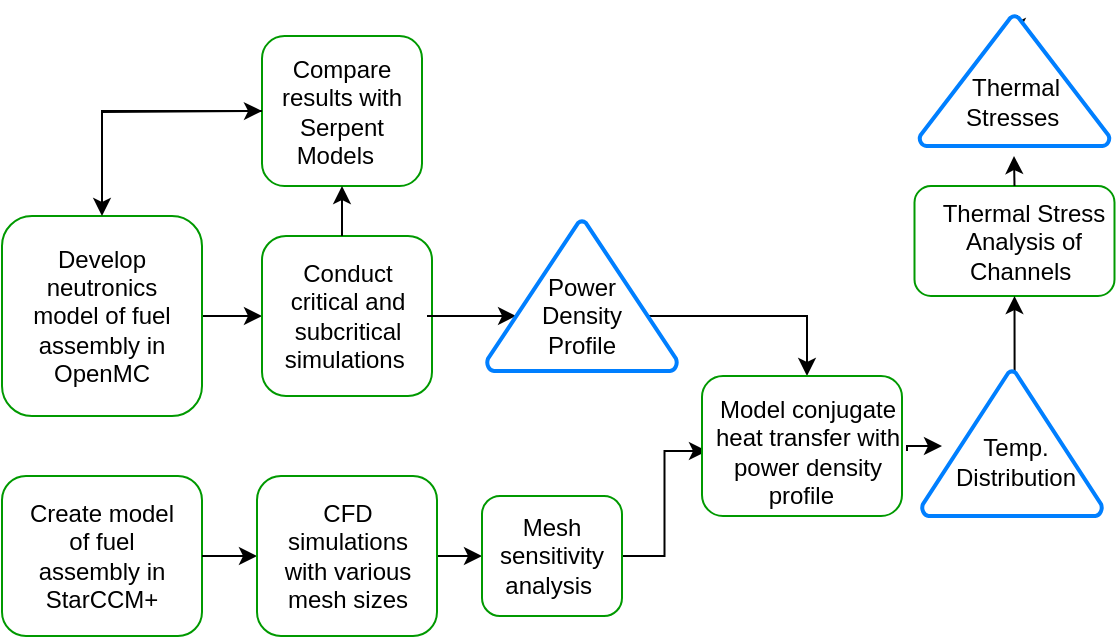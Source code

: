 <mxfile version="22.0.8" type="github" pages="2">
  <diagram id="C5RBs43oDa-KdzZeNtuy" name="Page-1">
    <mxGraphModel dx="1406" dy="953" grid="1" gridSize="10" guides="1" tooltips="1" connect="1" arrows="1" fold="1" page="1" pageScale="1" pageWidth="827" pageHeight="1169" background="#ffffff" math="0" shadow="0">
      <root>
        <mxCell id="WIyWlLk6GJQsqaUBKTNV-0" />
        <mxCell id="WIyWlLk6GJQsqaUBKTNV-1" parent="WIyWlLk6GJQsqaUBKTNV-0" />
        <mxCell id="Z9Y1hI53fmn24tdf_6Bv-107" value="" style="rounded=1;whiteSpace=wrap;html=1;strokeColor=#009900;" vertex="1" parent="WIyWlLk6GJQsqaUBKTNV-1">
          <mxGeometry x="536.25" y="145" width="100" height="55" as="geometry" />
        </mxCell>
        <mxCell id="Z9Y1hI53fmn24tdf_6Bv-59" style="edgeStyle=orthogonalEdgeStyle;rounded=0;orthogonalLoop=1;jettySize=auto;html=1;exitX=1;exitY=0.5;exitDx=0;exitDy=0;entryX=0;entryY=0.5;entryDx=0;entryDy=0;" edge="1" parent="WIyWlLk6GJQsqaUBKTNV-1" source="Z9Y1hI53fmn24tdf_6Bv-1" target="Z9Y1hI53fmn24tdf_6Bv-28">
          <mxGeometry relative="1" as="geometry" />
        </mxCell>
        <mxCell id="Z9Y1hI53fmn24tdf_6Bv-1" value="" style="rounded=1;whiteSpace=wrap;html=1;strokeColor=#009900;" vertex="1" parent="WIyWlLk6GJQsqaUBKTNV-1">
          <mxGeometry x="80" y="160" width="100" height="100" as="geometry" />
        </mxCell>
        <mxCell id="Z9Y1hI53fmn24tdf_6Bv-5" value="Develop neutronics model of fuel assembly in OpenMC" style="text;html=1;strokeColor=none;fillColor=none;align=center;verticalAlign=middle;whiteSpace=wrap;rounded=0;" vertex="1" parent="WIyWlLk6GJQsqaUBKTNV-1">
          <mxGeometry x="90" y="160" width="80" height="100" as="geometry" />
        </mxCell>
        <mxCell id="Z9Y1hI53fmn24tdf_6Bv-11" value="" style="rounded=1;whiteSpace=wrap;html=1;strokeColor=#009900;" vertex="1" parent="WIyWlLk6GJQsqaUBKTNV-1">
          <mxGeometry x="80" y="290" width="100" height="80" as="geometry" />
        </mxCell>
        <mxCell id="Z9Y1hI53fmn24tdf_6Bv-77" style="edgeStyle=orthogonalEdgeStyle;rounded=0;orthogonalLoop=1;jettySize=auto;html=1;exitX=1;exitY=0.5;exitDx=0;exitDy=0;entryX=0;entryY=0.5;entryDx=0;entryDy=0;" edge="1" parent="WIyWlLk6GJQsqaUBKTNV-1" source="Z9Y1hI53fmn24tdf_6Bv-11" target="Z9Y1hI53fmn24tdf_6Bv-17">
          <mxGeometry relative="1" as="geometry" />
        </mxCell>
        <mxCell id="Z9Y1hI53fmn24tdf_6Bv-12" value="Create model of fuel assembly in StarCCM+" style="text;html=1;strokeColor=none;fillColor=none;align=center;verticalAlign=middle;whiteSpace=wrap;rounded=0;" vertex="1" parent="WIyWlLk6GJQsqaUBKTNV-1">
          <mxGeometry x="90" y="290" width="80" height="80" as="geometry" />
        </mxCell>
        <mxCell id="Z9Y1hI53fmn24tdf_6Bv-78" style="edgeStyle=orthogonalEdgeStyle;rounded=0;orthogonalLoop=1;jettySize=auto;html=1;exitX=1;exitY=0.5;exitDx=0;exitDy=0;entryX=0;entryY=0.5;entryDx=0;entryDy=0;" edge="1" parent="WIyWlLk6GJQsqaUBKTNV-1" source="Z9Y1hI53fmn24tdf_6Bv-17" target="Z9Y1hI53fmn24tdf_6Bv-20">
          <mxGeometry relative="1" as="geometry" />
        </mxCell>
        <mxCell id="Z9Y1hI53fmn24tdf_6Bv-17" value="" style="rounded=1;whiteSpace=wrap;html=1;strokeColor=#009900;" vertex="1" parent="WIyWlLk6GJQsqaUBKTNV-1">
          <mxGeometry x="207.5" y="290" width="90" height="80" as="geometry" />
        </mxCell>
        <mxCell id="Z9Y1hI53fmn24tdf_6Bv-18" value="CFD simulations with various mesh sizes" style="text;html=1;strokeColor=none;fillColor=none;align=center;verticalAlign=middle;whiteSpace=wrap;rounded=0;" vertex="1" parent="WIyWlLk6GJQsqaUBKTNV-1">
          <mxGeometry x="212.5" y="290" width="80" height="80" as="geometry" />
        </mxCell>
        <mxCell id="Z9Y1hI53fmn24tdf_6Bv-70" style="edgeStyle=orthogonalEdgeStyle;rounded=0;orthogonalLoop=1;jettySize=auto;html=1;exitX=1;exitY=0.5;exitDx=0;exitDy=0;entryX=0;entryY=0.5;entryDx=0;entryDy=0;" edge="1" parent="WIyWlLk6GJQsqaUBKTNV-1" source="Z9Y1hI53fmn24tdf_6Bv-20" target="Z9Y1hI53fmn24tdf_6Bv-67">
          <mxGeometry relative="1" as="geometry">
            <mxPoint x="410" y="330.0" as="targetPoint" />
          </mxGeometry>
        </mxCell>
        <mxCell id="Z9Y1hI53fmn24tdf_6Bv-20" value="" style="rounded=1;whiteSpace=wrap;html=1;strokeColor=#009900;" vertex="1" parent="WIyWlLk6GJQsqaUBKTNV-1">
          <mxGeometry x="320" y="300" width="70" height="60" as="geometry" />
        </mxCell>
        <mxCell id="Z9Y1hI53fmn24tdf_6Bv-21" value="Mesh sensitivity analysis&amp;nbsp;" style="text;html=1;strokeColor=none;fillColor=none;align=center;verticalAlign=middle;whiteSpace=wrap;rounded=0;" vertex="1" parent="WIyWlLk6GJQsqaUBKTNV-1">
          <mxGeometry x="325" y="315" width="60" height="30" as="geometry" />
        </mxCell>
        <mxCell id="Z9Y1hI53fmn24tdf_6Bv-28" value="" style="rounded=1;whiteSpace=wrap;html=1;strokeColor=#009900;" vertex="1" parent="WIyWlLk6GJQsqaUBKTNV-1">
          <mxGeometry x="210" y="170" width="85" height="80" as="geometry" />
        </mxCell>
        <mxCell id="Z9Y1hI53fmn24tdf_6Bv-55" style="edgeStyle=orthogonalEdgeStyle;rounded=0;orthogonalLoop=1;jettySize=auto;html=1;exitX=1;exitY=0.5;exitDx=0;exitDy=0;entryX=0.153;entryY=0.633;entryDx=0;entryDy=0;entryPerimeter=0;" edge="1" parent="WIyWlLk6GJQsqaUBKTNV-1" source="Z9Y1hI53fmn24tdf_6Bv-29" target="Z9Y1hI53fmn24tdf_6Bv-91">
          <mxGeometry relative="1" as="geometry">
            <mxPoint x="325" y="210" as="targetPoint" />
          </mxGeometry>
        </mxCell>
        <mxCell id="Z9Y1hI53fmn24tdf_6Bv-29" value="Conduct critical and subcritical simulations&amp;nbsp;" style="text;html=1;strokeColor=none;fillColor=none;align=center;verticalAlign=middle;whiteSpace=wrap;rounded=0;" vertex="1" parent="WIyWlLk6GJQsqaUBKTNV-1">
          <mxGeometry x="212.5" y="160" width="80" height="100" as="geometry" />
        </mxCell>
        <mxCell id="Z9Y1hI53fmn24tdf_6Bv-31" value="" style="rounded=1;whiteSpace=wrap;html=1;strokeColor=#009900;" vertex="1" parent="WIyWlLk6GJQsqaUBKTNV-1">
          <mxGeometry x="210" y="70" width="80" height="75" as="geometry" />
        </mxCell>
        <mxCell id="Z9Y1hI53fmn24tdf_6Bv-39" style="edgeStyle=orthogonalEdgeStyle;rounded=0;orthogonalLoop=1;jettySize=auto;html=1;exitX=0;exitY=0.5;exitDx=0;exitDy=0;entryX=0.5;entryY=0;entryDx=0;entryDy=0;endArrow=classic;endFill=1;" edge="1" parent="WIyWlLk6GJQsqaUBKTNV-1" source="Z9Y1hI53fmn24tdf_6Bv-32" target="Z9Y1hI53fmn24tdf_6Bv-5">
          <mxGeometry relative="1" as="geometry" />
        </mxCell>
        <mxCell id="Z9Y1hI53fmn24tdf_6Bv-32" value="Compare results with Serpent Models &amp;nbsp;" style="text;html=1;strokeColor=none;fillColor=none;align=center;verticalAlign=middle;whiteSpace=wrap;rounded=0;" vertex="1" parent="WIyWlLk6GJQsqaUBKTNV-1">
          <mxGeometry x="210" y="95" width="80" height="25" as="geometry" />
        </mxCell>
        <mxCell id="Z9Y1hI53fmn24tdf_6Bv-42" value="" style="endArrow=classic;html=1;rounded=0;entryX=0;entryY=0.5;entryDx=0;entryDy=0;" edge="1" parent="WIyWlLk6GJQsqaUBKTNV-1" target="Z9Y1hI53fmn24tdf_6Bv-32">
          <mxGeometry width="50" height="50" relative="1" as="geometry">
            <mxPoint x="130" y="108" as="sourcePoint" />
            <mxPoint x="710" y="350" as="targetPoint" />
          </mxGeometry>
        </mxCell>
        <mxCell id="Z9Y1hI53fmn24tdf_6Bv-69" style="edgeStyle=orthogonalEdgeStyle;rounded=0;orthogonalLoop=1;jettySize=auto;html=1;exitX=0.847;exitY=0.633;exitDx=0;exitDy=0;entryX=0.5;entryY=0;entryDx=0;entryDy=0;exitPerimeter=0;" edge="1" parent="WIyWlLk6GJQsqaUBKTNV-1" source="Z9Y1hI53fmn24tdf_6Bv-91" target="Z9Y1hI53fmn24tdf_6Bv-67">
          <mxGeometry relative="1" as="geometry">
            <mxPoint x="490" y="209.833" as="targetPoint" />
            <mxPoint x="415" y="210" as="sourcePoint" />
          </mxGeometry>
        </mxCell>
        <mxCell id="Z9Y1hI53fmn24tdf_6Bv-63" value="" style="endArrow=classic;html=1;rounded=0;entryX=0.5;entryY=1;entryDx=0;entryDy=0;" edge="1" parent="WIyWlLk6GJQsqaUBKTNV-1" target="Z9Y1hI53fmn24tdf_6Bv-31">
          <mxGeometry width="50" height="50" relative="1" as="geometry">
            <mxPoint x="250" y="170" as="sourcePoint" />
            <mxPoint x="310" y="280" as="targetPoint" />
          </mxGeometry>
        </mxCell>
        <mxCell id="Z9Y1hI53fmn24tdf_6Bv-66" value="" style="rounded=1;whiteSpace=wrap;html=1;strokeColor=#009900;" vertex="1" parent="WIyWlLk6GJQsqaUBKTNV-1">
          <mxGeometry x="430" y="240" width="100" height="70" as="geometry" />
        </mxCell>
        <mxCell id="Z9Y1hI53fmn24tdf_6Bv-67" value="Model conjugate heat transfer with power density profile &amp;nbsp;" style="text;html=1;strokeColor=none;fillColor=none;align=center;verticalAlign=middle;whiteSpace=wrap;rounded=0;" vertex="1" parent="WIyWlLk6GJQsqaUBKTNV-1">
          <mxGeometry x="432.5" y="240" width="100" height="75" as="geometry" />
        </mxCell>
        <mxCell id="Z9Y1hI53fmn24tdf_6Bv-87" value="Thermal Stress Analysis of Channels&amp;nbsp;" style="text;html=1;strokeColor=none;fillColor=none;align=center;verticalAlign=middle;whiteSpace=wrap;rounded=0;" vertex="1" parent="WIyWlLk6GJQsqaUBKTNV-1">
          <mxGeometry x="546.25" y="152.5" width="90" height="40" as="geometry" />
        </mxCell>
        <mxCell id="Z9Y1hI53fmn24tdf_6Bv-91" value="" style="strokeWidth=2;html=1;shape=mxgraph.flowchart.extract_or_measurement;whiteSpace=wrap;strokeColor=#007FFF;" vertex="1" parent="WIyWlLk6GJQsqaUBKTNV-1">
          <mxGeometry x="322.5" y="162.5" width="95" height="75" as="geometry" />
        </mxCell>
        <mxCell id="Z9Y1hI53fmn24tdf_6Bv-110" style="edgeStyle=orthogonalEdgeStyle;rounded=0;orthogonalLoop=1;jettySize=auto;html=1;exitX=0.5;exitY=0;exitDx=0;exitDy=0;exitPerimeter=0;entryX=0.5;entryY=1;entryDx=0;entryDy=0;" edge="1" parent="WIyWlLk6GJQsqaUBKTNV-1" source="Z9Y1hI53fmn24tdf_6Bv-92" target="Z9Y1hI53fmn24tdf_6Bv-107">
          <mxGeometry relative="1" as="geometry" />
        </mxCell>
        <mxCell id="Z9Y1hI53fmn24tdf_6Bv-92" value="" style="strokeWidth=2;html=1;shape=mxgraph.flowchart.extract_or_measurement;whiteSpace=wrap;strokeColor=#007FFF;" vertex="1" parent="WIyWlLk6GJQsqaUBKTNV-1">
          <mxGeometry x="540" y="237.5" width="90" height="72.5" as="geometry" />
        </mxCell>
        <mxCell id="Z9Y1hI53fmn24tdf_6Bv-53" value="Power Density Profile" style="text;html=1;strokeColor=none;fillColor=none;align=center;verticalAlign=middle;whiteSpace=wrap;rounded=0;" vertex="1" parent="WIyWlLk6GJQsqaUBKTNV-1">
          <mxGeometry x="340" y="195" width="60" height="30" as="geometry" />
        </mxCell>
        <mxCell id="Z9Y1hI53fmn24tdf_6Bv-73" value="Temp. Distribution" style="text;html=1;strokeColor=none;fillColor=none;align=center;verticalAlign=middle;whiteSpace=wrap;rounded=0;" vertex="1" parent="WIyWlLk6GJQsqaUBKTNV-1">
          <mxGeometry x="564.38" y="250" width="46.25" height="65" as="geometry" />
        </mxCell>
        <mxCell id="Z9Y1hI53fmn24tdf_6Bv-97" style="edgeStyle=orthogonalEdgeStyle;rounded=0;orthogonalLoop=1;jettySize=auto;html=1;exitX=1;exitY=0.5;exitDx=0;exitDy=0;" edge="1" parent="WIyWlLk6GJQsqaUBKTNV-1" source="Z9Y1hI53fmn24tdf_6Bv-67">
          <mxGeometry relative="1" as="geometry">
            <mxPoint x="550" y="275" as="targetPoint" />
            <Array as="points">
              <mxPoint x="550" y="275" />
              <mxPoint x="550" y="275" />
            </Array>
          </mxGeometry>
        </mxCell>
        <mxCell id="Z9Y1hI53fmn24tdf_6Bv-115" style="edgeStyle=orthogonalEdgeStyle;rounded=0;orthogonalLoop=1;jettySize=auto;html=1;exitX=0.5;exitY=0;exitDx=0;exitDy=0;exitPerimeter=0;entryX=0.5;entryY=0;entryDx=0;entryDy=0;" edge="1" parent="WIyWlLk6GJQsqaUBKTNV-1" source="Z9Y1hI53fmn24tdf_6Bv-109" target="Z9Y1hI53fmn24tdf_6Bv-111">
          <mxGeometry relative="1" as="geometry" />
        </mxCell>
        <mxCell id="Z9Y1hI53fmn24tdf_6Bv-109" value="" style="strokeWidth=2;html=1;shape=mxgraph.flowchart.extract_or_measurement;whiteSpace=wrap;strokeColor=#007FFF;" vertex="1" parent="WIyWlLk6GJQsqaUBKTNV-1">
          <mxGeometry x="538.75" y="60" width="95" height="65" as="geometry" />
        </mxCell>
        <mxCell id="Z9Y1hI53fmn24tdf_6Bv-111" value="Thermal Stresses&amp;nbsp;" style="text;html=1;strokeColor=none;fillColor=none;align=center;verticalAlign=middle;whiteSpace=wrap;rounded=0;" vertex="1" parent="WIyWlLk6GJQsqaUBKTNV-1">
          <mxGeometry x="564.39" y="70" width="46.25" height="65" as="geometry" />
        </mxCell>
        <mxCell id="Z9Y1hI53fmn24tdf_6Bv-114" style="edgeStyle=orthogonalEdgeStyle;rounded=0;orthogonalLoop=1;jettySize=auto;html=1;exitX=0.5;exitY=0;exitDx=0;exitDy=0;" edge="1" parent="WIyWlLk6GJQsqaUBKTNV-1" source="Z9Y1hI53fmn24tdf_6Bv-107">
          <mxGeometry relative="1" as="geometry">
            <mxPoint x="586" y="130" as="targetPoint" />
          </mxGeometry>
        </mxCell>
      </root>
    </mxGraphModel>
  </diagram>
  <diagram id="NOyrkEfU4PUSc7_5bA3p" name="Page-2">
    <mxGraphModel dx="562" dy="381" grid="1" gridSize="10" guides="1" tooltips="1" connect="1" arrows="1" fold="1" page="1" pageScale="1" pageWidth="827" pageHeight="1169" math="0" shadow="0">
      <root>
        <mxCell id="0" />
        <mxCell id="1" parent="0" />
        <mxCell id="YzwpMrttZaMNBKbbcJQu-1" value="" style="rounded=1;whiteSpace=wrap;html=1;strokeColor=#009900;" vertex="1" parent="1">
          <mxGeometry x="536.25" y="145" width="100" height="55" as="geometry" />
        </mxCell>
        <mxCell id="YzwpMrttZaMNBKbbcJQu-2" style="edgeStyle=orthogonalEdgeStyle;rounded=0;orthogonalLoop=1;jettySize=auto;html=1;exitX=1;exitY=0.5;exitDx=0;exitDy=0;entryX=0;entryY=0.5;entryDx=0;entryDy=0;" edge="1" parent="1" source="YzwpMrttZaMNBKbbcJQu-3" target="YzwpMrttZaMNBKbbcJQu-14">
          <mxGeometry relative="1" as="geometry" />
        </mxCell>
        <mxCell id="YzwpMrttZaMNBKbbcJQu-3" value="" style="rounded=1;whiteSpace=wrap;html=1;strokeColor=#009900;" vertex="1" parent="1">
          <mxGeometry x="80" y="160" width="100" height="100" as="geometry" />
        </mxCell>
        <mxCell id="YzwpMrttZaMNBKbbcJQu-4" value="Develop neutronics model of fuel assembly in OpenMC" style="text;html=1;strokeColor=none;fillColor=none;align=center;verticalAlign=middle;whiteSpace=wrap;rounded=0;" vertex="1" parent="1">
          <mxGeometry x="90" y="160" width="80" height="100" as="geometry" />
        </mxCell>
        <mxCell id="YzwpMrttZaMNBKbbcJQu-5" value="" style="rounded=1;whiteSpace=wrap;html=1;strokeColor=#009900;" vertex="1" parent="1">
          <mxGeometry x="80" y="290" width="100" height="80" as="geometry" />
        </mxCell>
        <mxCell id="YzwpMrttZaMNBKbbcJQu-6" style="edgeStyle=orthogonalEdgeStyle;rounded=0;orthogonalLoop=1;jettySize=auto;html=1;exitX=1;exitY=0.5;exitDx=0;exitDy=0;entryX=0;entryY=0.5;entryDx=0;entryDy=0;" edge="1" parent="1" source="YzwpMrttZaMNBKbbcJQu-5" target="YzwpMrttZaMNBKbbcJQu-9">
          <mxGeometry relative="1" as="geometry" />
        </mxCell>
        <mxCell id="YzwpMrttZaMNBKbbcJQu-7" value="Create model of fuel assembly in StarCCM+" style="text;html=1;strokeColor=none;fillColor=none;align=center;verticalAlign=middle;whiteSpace=wrap;rounded=0;" vertex="1" parent="1">
          <mxGeometry x="90" y="290" width="80" height="80" as="geometry" />
        </mxCell>
        <mxCell id="YzwpMrttZaMNBKbbcJQu-8" style="edgeStyle=orthogonalEdgeStyle;rounded=0;orthogonalLoop=1;jettySize=auto;html=1;exitX=1;exitY=0.5;exitDx=0;exitDy=0;entryX=0;entryY=0.5;entryDx=0;entryDy=0;" edge="1" parent="1" source="YzwpMrttZaMNBKbbcJQu-9" target="YzwpMrttZaMNBKbbcJQu-12">
          <mxGeometry relative="1" as="geometry" />
        </mxCell>
        <mxCell id="YzwpMrttZaMNBKbbcJQu-9" value="" style="rounded=1;whiteSpace=wrap;html=1;strokeColor=#009900;" vertex="1" parent="1">
          <mxGeometry x="207.5" y="290" width="90" height="80" as="geometry" />
        </mxCell>
        <mxCell id="YzwpMrttZaMNBKbbcJQu-10" value="CFD simulations with various mesh sizes" style="text;html=1;strokeColor=none;fillColor=none;align=center;verticalAlign=middle;whiteSpace=wrap;rounded=0;" vertex="1" parent="1">
          <mxGeometry x="212.5" y="290" width="80" height="80" as="geometry" />
        </mxCell>
        <mxCell id="YzwpMrttZaMNBKbbcJQu-11" style="edgeStyle=orthogonalEdgeStyle;rounded=0;orthogonalLoop=1;jettySize=auto;html=1;exitX=1;exitY=0.5;exitDx=0;exitDy=0;entryX=0;entryY=0.5;entryDx=0;entryDy=0;" edge="1" parent="1" source="YzwpMrttZaMNBKbbcJQu-12" target="YzwpMrttZaMNBKbbcJQu-24">
          <mxGeometry relative="1" as="geometry">
            <mxPoint x="410" y="330.0" as="targetPoint" />
          </mxGeometry>
        </mxCell>
        <mxCell id="YzwpMrttZaMNBKbbcJQu-12" value="" style="rounded=1;whiteSpace=wrap;html=1;strokeColor=#009900;" vertex="1" parent="1">
          <mxGeometry x="320" y="300" width="70" height="60" as="geometry" />
        </mxCell>
        <mxCell id="YzwpMrttZaMNBKbbcJQu-13" value="Mesh sensitivity analysis&amp;nbsp;" style="text;html=1;strokeColor=none;fillColor=none;align=center;verticalAlign=middle;whiteSpace=wrap;rounded=0;" vertex="1" parent="1">
          <mxGeometry x="325" y="315" width="60" height="30" as="geometry" />
        </mxCell>
        <mxCell id="YzwpMrttZaMNBKbbcJQu-14" value="" style="rounded=1;whiteSpace=wrap;html=1;strokeColor=#009900;" vertex="1" parent="1">
          <mxGeometry x="210" y="170" width="85" height="80" as="geometry" />
        </mxCell>
        <mxCell id="YzwpMrttZaMNBKbbcJQu-15" style="edgeStyle=orthogonalEdgeStyle;rounded=0;orthogonalLoop=1;jettySize=auto;html=1;exitX=1;exitY=0.5;exitDx=0;exitDy=0;entryX=0.153;entryY=0.633;entryDx=0;entryDy=0;entryPerimeter=0;" edge="1" parent="1" source="YzwpMrttZaMNBKbbcJQu-16" target="YzwpMrttZaMNBKbbcJQu-26">
          <mxGeometry relative="1" as="geometry">
            <mxPoint x="325" y="210" as="targetPoint" />
          </mxGeometry>
        </mxCell>
        <mxCell id="YzwpMrttZaMNBKbbcJQu-16" value="Conduct critical and subcritical simulations&amp;nbsp;" style="text;html=1;strokeColor=none;fillColor=none;align=center;verticalAlign=middle;whiteSpace=wrap;rounded=0;" vertex="1" parent="1">
          <mxGeometry x="212.5" y="160" width="80" height="100" as="geometry" />
        </mxCell>
        <mxCell id="YzwpMrttZaMNBKbbcJQu-17" value="" style="rounded=1;whiteSpace=wrap;html=1;strokeColor=#009900;" vertex="1" parent="1">
          <mxGeometry x="210" y="70" width="80" height="75" as="geometry" />
        </mxCell>
        <mxCell id="YzwpMrttZaMNBKbbcJQu-18" style="edgeStyle=orthogonalEdgeStyle;rounded=0;orthogonalLoop=1;jettySize=auto;html=1;exitX=0;exitY=0.5;exitDx=0;exitDy=0;entryX=0.5;entryY=0;entryDx=0;entryDy=0;endArrow=classic;endFill=1;" edge="1" parent="1" source="YzwpMrttZaMNBKbbcJQu-19" target="YzwpMrttZaMNBKbbcJQu-4">
          <mxGeometry relative="1" as="geometry" />
        </mxCell>
        <mxCell id="YzwpMrttZaMNBKbbcJQu-19" value="Compare results with Serpent Models &amp;nbsp;" style="text;html=1;strokeColor=none;fillColor=none;align=center;verticalAlign=middle;whiteSpace=wrap;rounded=0;" vertex="1" parent="1">
          <mxGeometry x="210" y="95" width="80" height="25" as="geometry" />
        </mxCell>
        <mxCell id="YzwpMrttZaMNBKbbcJQu-20" value="" style="endArrow=classic;html=1;rounded=0;entryX=0;entryY=0.5;entryDx=0;entryDy=0;" edge="1" parent="1" target="YzwpMrttZaMNBKbbcJQu-19">
          <mxGeometry width="50" height="50" relative="1" as="geometry">
            <mxPoint x="130" y="108" as="sourcePoint" />
            <mxPoint x="710" y="350" as="targetPoint" />
          </mxGeometry>
        </mxCell>
        <mxCell id="YzwpMrttZaMNBKbbcJQu-21" style="edgeStyle=orthogonalEdgeStyle;rounded=0;orthogonalLoop=1;jettySize=auto;html=1;exitX=0.847;exitY=0.633;exitDx=0;exitDy=0;entryX=0.5;entryY=0;entryDx=0;entryDy=0;exitPerimeter=0;" edge="1" parent="1" source="YzwpMrttZaMNBKbbcJQu-26" target="YzwpMrttZaMNBKbbcJQu-24">
          <mxGeometry relative="1" as="geometry">
            <mxPoint x="490" y="209.833" as="targetPoint" />
            <mxPoint x="415" y="210" as="sourcePoint" />
          </mxGeometry>
        </mxCell>
        <mxCell id="YzwpMrttZaMNBKbbcJQu-22" value="" style="endArrow=classic;html=1;rounded=0;entryX=0.5;entryY=1;entryDx=0;entryDy=0;" edge="1" parent="1" target="YzwpMrttZaMNBKbbcJQu-17">
          <mxGeometry width="50" height="50" relative="1" as="geometry">
            <mxPoint x="250" y="170" as="sourcePoint" />
            <mxPoint x="310" y="280" as="targetPoint" />
          </mxGeometry>
        </mxCell>
        <mxCell id="YzwpMrttZaMNBKbbcJQu-23" value="" style="rounded=1;whiteSpace=wrap;html=1;strokeColor=#009900;" vertex="1" parent="1">
          <mxGeometry x="430" y="240" width="100" height="70" as="geometry" />
        </mxCell>
        <mxCell id="YzwpMrttZaMNBKbbcJQu-24" value="Model conjugate heat transfer with power density profile &amp;nbsp;" style="text;html=1;strokeColor=none;fillColor=none;align=center;verticalAlign=middle;whiteSpace=wrap;rounded=0;" vertex="1" parent="1">
          <mxGeometry x="432.5" y="240" width="100" height="75" as="geometry" />
        </mxCell>
        <mxCell id="YzwpMrttZaMNBKbbcJQu-25" value="Thermal Stress Analysis of Channels&amp;nbsp;" style="text;html=1;strokeColor=none;fillColor=none;align=center;verticalAlign=middle;whiteSpace=wrap;rounded=0;" vertex="1" parent="1">
          <mxGeometry x="546.25" y="152.5" width="90" height="40" as="geometry" />
        </mxCell>
        <mxCell id="YzwpMrttZaMNBKbbcJQu-26" value="" style="strokeWidth=2;html=1;shape=mxgraph.flowchart.extract_or_measurement;whiteSpace=wrap;strokeColor=#007FFF;" vertex="1" parent="1">
          <mxGeometry x="322.5" y="162.5" width="95" height="75" as="geometry" />
        </mxCell>
        <mxCell id="YzwpMrttZaMNBKbbcJQu-27" style="edgeStyle=orthogonalEdgeStyle;rounded=0;orthogonalLoop=1;jettySize=auto;html=1;exitX=0.5;exitY=0;exitDx=0;exitDy=0;exitPerimeter=0;entryX=0.5;entryY=1;entryDx=0;entryDy=0;" edge="1" parent="1" source="YzwpMrttZaMNBKbbcJQu-28" target="YzwpMrttZaMNBKbbcJQu-1">
          <mxGeometry relative="1" as="geometry" />
        </mxCell>
        <mxCell id="YzwpMrttZaMNBKbbcJQu-28" value="" style="strokeWidth=2;html=1;shape=mxgraph.flowchart.extract_or_measurement;whiteSpace=wrap;strokeColor=#007FFF;" vertex="1" parent="1">
          <mxGeometry x="540" y="237.5" width="90" height="72.5" as="geometry" />
        </mxCell>
        <mxCell id="YzwpMrttZaMNBKbbcJQu-29" value="Power Density Profile" style="text;html=1;strokeColor=none;fillColor=none;align=center;verticalAlign=middle;whiteSpace=wrap;rounded=0;" vertex="1" parent="1">
          <mxGeometry x="340" y="195" width="60" height="30" as="geometry" />
        </mxCell>
        <mxCell id="YzwpMrttZaMNBKbbcJQu-30" value="Temp. Distribution" style="text;html=1;strokeColor=none;fillColor=none;align=center;verticalAlign=middle;whiteSpace=wrap;rounded=0;" vertex="1" parent="1">
          <mxGeometry x="564.38" y="250" width="46.25" height="65" as="geometry" />
        </mxCell>
        <mxCell id="YzwpMrttZaMNBKbbcJQu-31" style="edgeStyle=orthogonalEdgeStyle;rounded=0;orthogonalLoop=1;jettySize=auto;html=1;exitX=1;exitY=0.5;exitDx=0;exitDy=0;" edge="1" parent="1" source="YzwpMrttZaMNBKbbcJQu-24">
          <mxGeometry relative="1" as="geometry">
            <mxPoint x="550" y="275" as="targetPoint" />
            <Array as="points">
              <mxPoint x="550" y="275" />
              <mxPoint x="550" y="275" />
            </Array>
          </mxGeometry>
        </mxCell>
        <mxCell id="YzwpMrttZaMNBKbbcJQu-32" style="edgeStyle=orthogonalEdgeStyle;rounded=0;orthogonalLoop=1;jettySize=auto;html=1;exitX=0.5;exitY=0;exitDx=0;exitDy=0;exitPerimeter=0;entryX=0.5;entryY=0;entryDx=0;entryDy=0;" edge="1" parent="1" source="YzwpMrttZaMNBKbbcJQu-33" target="YzwpMrttZaMNBKbbcJQu-34">
          <mxGeometry relative="1" as="geometry" />
        </mxCell>
        <mxCell id="YzwpMrttZaMNBKbbcJQu-33" value="" style="strokeWidth=2;html=1;shape=mxgraph.flowchart.extract_or_measurement;whiteSpace=wrap;strokeColor=#007FFF;" vertex="1" parent="1">
          <mxGeometry x="538.75" y="60" width="95" height="65" as="geometry" />
        </mxCell>
        <mxCell id="YzwpMrttZaMNBKbbcJQu-34" value="Thermal Stresses&amp;nbsp;" style="text;html=1;strokeColor=none;fillColor=none;align=center;verticalAlign=middle;whiteSpace=wrap;rounded=0;" vertex="1" parent="1">
          <mxGeometry x="564.39" y="70" width="46.25" height="65" as="geometry" />
        </mxCell>
        <mxCell id="YzwpMrttZaMNBKbbcJQu-35" style="edgeStyle=orthogonalEdgeStyle;rounded=0;orthogonalLoop=1;jettySize=auto;html=1;exitX=0.5;exitY=0;exitDx=0;exitDy=0;" edge="1" parent="1" source="YzwpMrttZaMNBKbbcJQu-1">
          <mxGeometry relative="1" as="geometry">
            <mxPoint x="586" y="130" as="targetPoint" />
          </mxGeometry>
        </mxCell>
      </root>
    </mxGraphModel>
  </diagram>
</mxfile>
